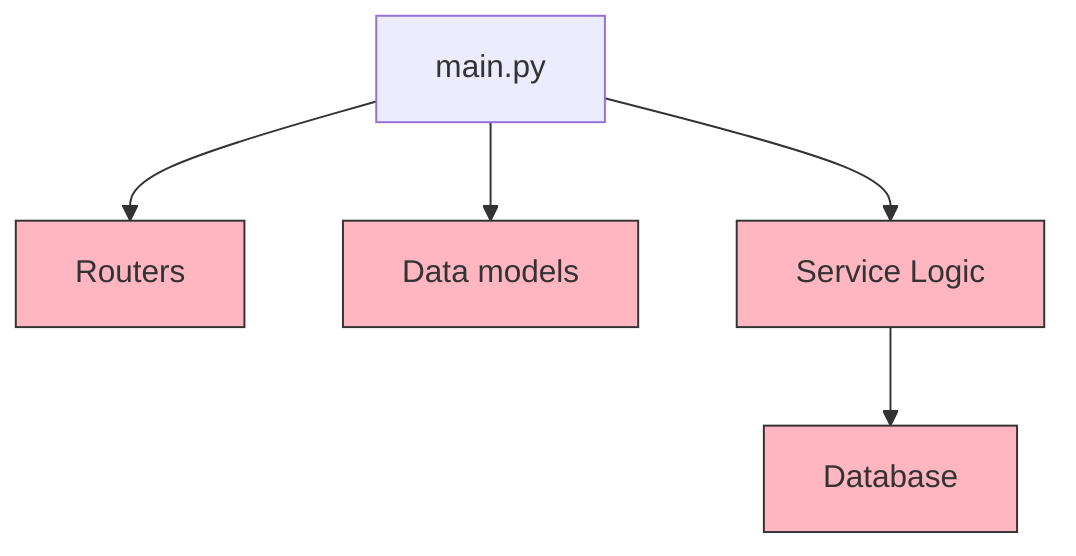 graph TD
    main.py --> routers[Routers]
    main.py --> models[Data models]
    main.py --> services[Service Logic]
    services --> db[Database]
    classDef code fill:#FFB6C1,stroke:#333;
    class routers,models,services,db code;